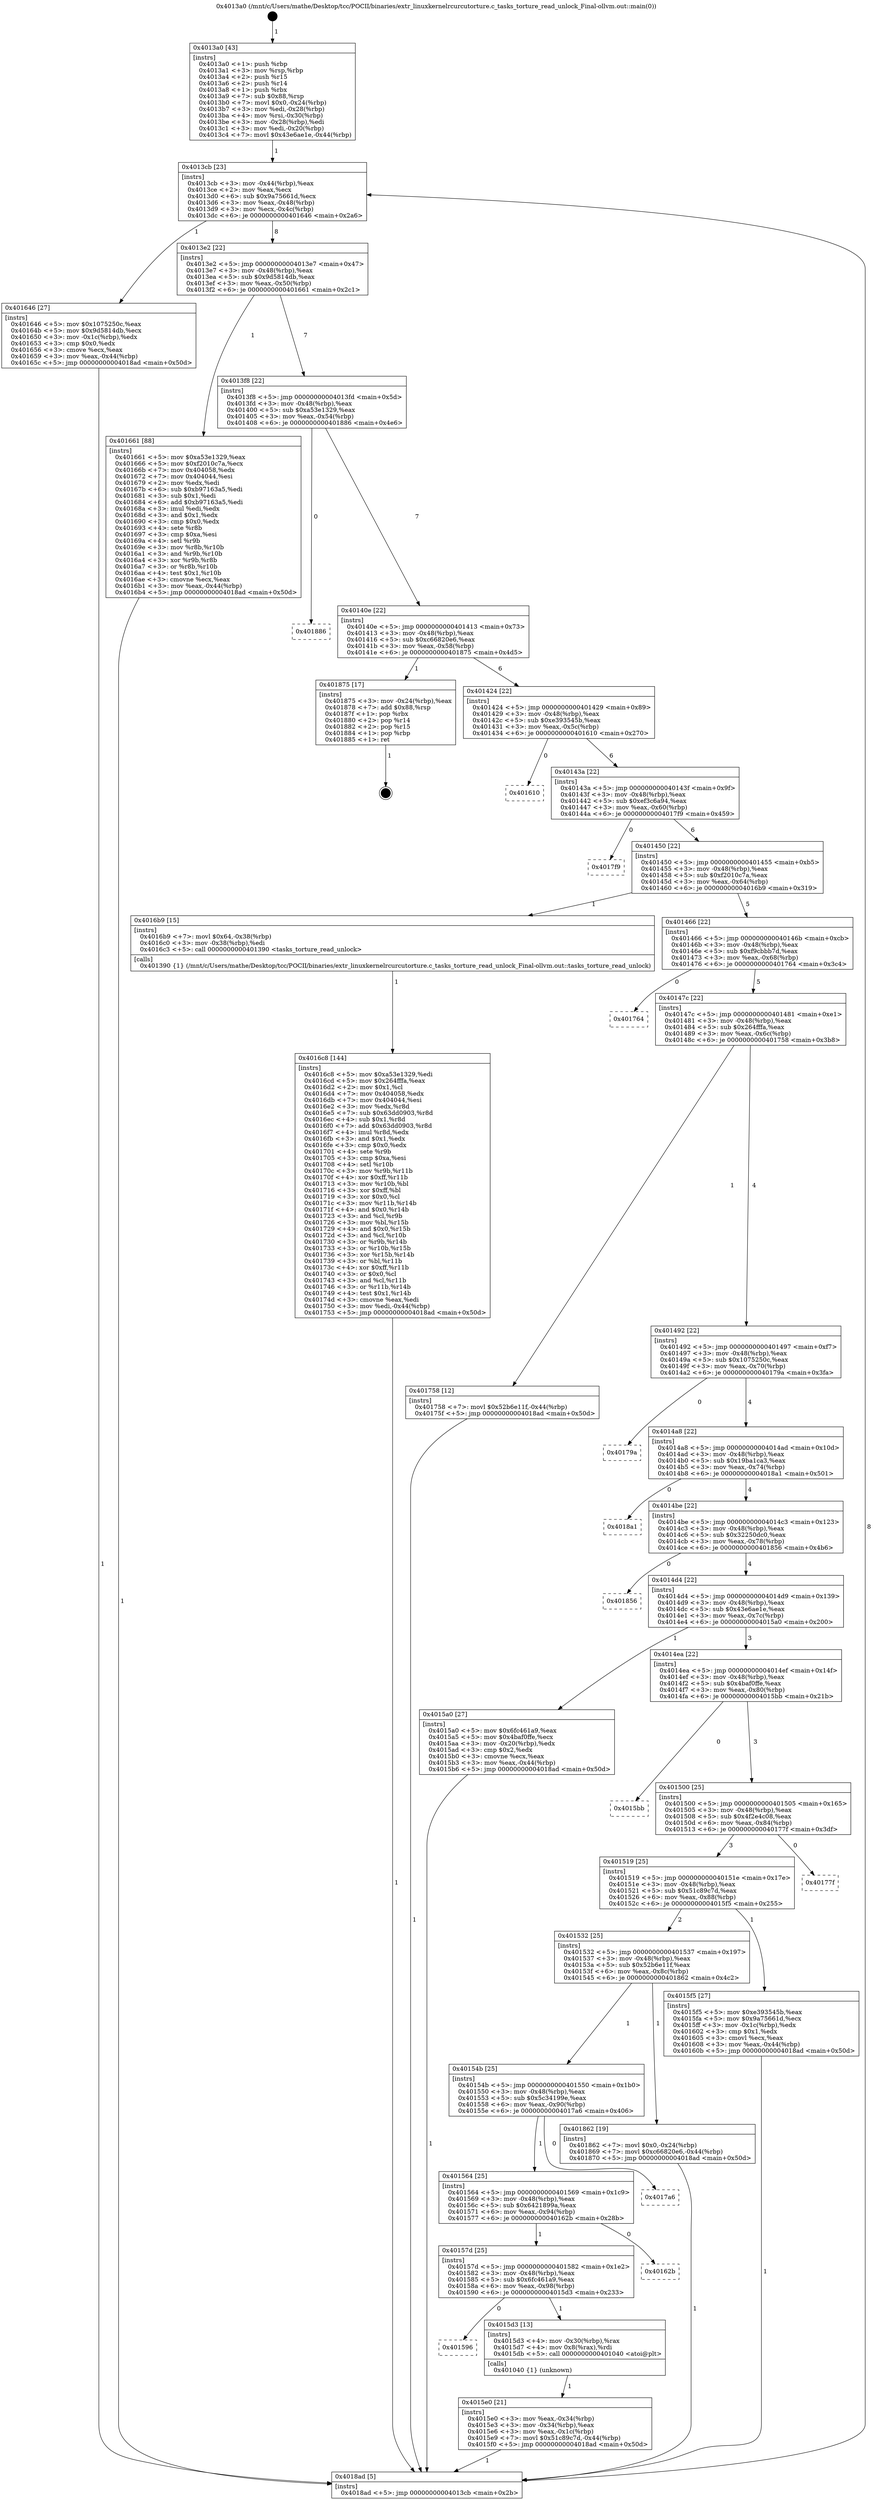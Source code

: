 digraph "0x4013a0" {
  label = "0x4013a0 (/mnt/c/Users/mathe/Desktop/tcc/POCII/binaries/extr_linuxkernelrcurcutorture.c_tasks_torture_read_unlock_Final-ollvm.out::main(0))"
  labelloc = "t"
  node[shape=record]

  Entry [label="",width=0.3,height=0.3,shape=circle,fillcolor=black,style=filled]
  "0x4013cb" [label="{
     0x4013cb [23]\l
     | [instrs]\l
     &nbsp;&nbsp;0x4013cb \<+3\>: mov -0x44(%rbp),%eax\l
     &nbsp;&nbsp;0x4013ce \<+2\>: mov %eax,%ecx\l
     &nbsp;&nbsp;0x4013d0 \<+6\>: sub $0x9a75661d,%ecx\l
     &nbsp;&nbsp;0x4013d6 \<+3\>: mov %eax,-0x48(%rbp)\l
     &nbsp;&nbsp;0x4013d9 \<+3\>: mov %ecx,-0x4c(%rbp)\l
     &nbsp;&nbsp;0x4013dc \<+6\>: je 0000000000401646 \<main+0x2a6\>\l
  }"]
  "0x401646" [label="{
     0x401646 [27]\l
     | [instrs]\l
     &nbsp;&nbsp;0x401646 \<+5\>: mov $0x1075250c,%eax\l
     &nbsp;&nbsp;0x40164b \<+5\>: mov $0x9d5814db,%ecx\l
     &nbsp;&nbsp;0x401650 \<+3\>: mov -0x1c(%rbp),%edx\l
     &nbsp;&nbsp;0x401653 \<+3\>: cmp $0x0,%edx\l
     &nbsp;&nbsp;0x401656 \<+3\>: cmove %ecx,%eax\l
     &nbsp;&nbsp;0x401659 \<+3\>: mov %eax,-0x44(%rbp)\l
     &nbsp;&nbsp;0x40165c \<+5\>: jmp 00000000004018ad \<main+0x50d\>\l
  }"]
  "0x4013e2" [label="{
     0x4013e2 [22]\l
     | [instrs]\l
     &nbsp;&nbsp;0x4013e2 \<+5\>: jmp 00000000004013e7 \<main+0x47\>\l
     &nbsp;&nbsp;0x4013e7 \<+3\>: mov -0x48(%rbp),%eax\l
     &nbsp;&nbsp;0x4013ea \<+5\>: sub $0x9d5814db,%eax\l
     &nbsp;&nbsp;0x4013ef \<+3\>: mov %eax,-0x50(%rbp)\l
     &nbsp;&nbsp;0x4013f2 \<+6\>: je 0000000000401661 \<main+0x2c1\>\l
  }"]
  Exit [label="",width=0.3,height=0.3,shape=circle,fillcolor=black,style=filled,peripheries=2]
  "0x401661" [label="{
     0x401661 [88]\l
     | [instrs]\l
     &nbsp;&nbsp;0x401661 \<+5\>: mov $0xa53e1329,%eax\l
     &nbsp;&nbsp;0x401666 \<+5\>: mov $0xf2010c7a,%ecx\l
     &nbsp;&nbsp;0x40166b \<+7\>: mov 0x404058,%edx\l
     &nbsp;&nbsp;0x401672 \<+7\>: mov 0x404044,%esi\l
     &nbsp;&nbsp;0x401679 \<+2\>: mov %edx,%edi\l
     &nbsp;&nbsp;0x40167b \<+6\>: sub $0xb97163a5,%edi\l
     &nbsp;&nbsp;0x401681 \<+3\>: sub $0x1,%edi\l
     &nbsp;&nbsp;0x401684 \<+6\>: add $0xb97163a5,%edi\l
     &nbsp;&nbsp;0x40168a \<+3\>: imul %edi,%edx\l
     &nbsp;&nbsp;0x40168d \<+3\>: and $0x1,%edx\l
     &nbsp;&nbsp;0x401690 \<+3\>: cmp $0x0,%edx\l
     &nbsp;&nbsp;0x401693 \<+4\>: sete %r8b\l
     &nbsp;&nbsp;0x401697 \<+3\>: cmp $0xa,%esi\l
     &nbsp;&nbsp;0x40169a \<+4\>: setl %r9b\l
     &nbsp;&nbsp;0x40169e \<+3\>: mov %r8b,%r10b\l
     &nbsp;&nbsp;0x4016a1 \<+3\>: and %r9b,%r10b\l
     &nbsp;&nbsp;0x4016a4 \<+3\>: xor %r9b,%r8b\l
     &nbsp;&nbsp;0x4016a7 \<+3\>: or %r8b,%r10b\l
     &nbsp;&nbsp;0x4016aa \<+4\>: test $0x1,%r10b\l
     &nbsp;&nbsp;0x4016ae \<+3\>: cmovne %ecx,%eax\l
     &nbsp;&nbsp;0x4016b1 \<+3\>: mov %eax,-0x44(%rbp)\l
     &nbsp;&nbsp;0x4016b4 \<+5\>: jmp 00000000004018ad \<main+0x50d\>\l
  }"]
  "0x4013f8" [label="{
     0x4013f8 [22]\l
     | [instrs]\l
     &nbsp;&nbsp;0x4013f8 \<+5\>: jmp 00000000004013fd \<main+0x5d\>\l
     &nbsp;&nbsp;0x4013fd \<+3\>: mov -0x48(%rbp),%eax\l
     &nbsp;&nbsp;0x401400 \<+5\>: sub $0xa53e1329,%eax\l
     &nbsp;&nbsp;0x401405 \<+3\>: mov %eax,-0x54(%rbp)\l
     &nbsp;&nbsp;0x401408 \<+6\>: je 0000000000401886 \<main+0x4e6\>\l
  }"]
  "0x4016c8" [label="{
     0x4016c8 [144]\l
     | [instrs]\l
     &nbsp;&nbsp;0x4016c8 \<+5\>: mov $0xa53e1329,%edi\l
     &nbsp;&nbsp;0x4016cd \<+5\>: mov $0x264fffa,%eax\l
     &nbsp;&nbsp;0x4016d2 \<+2\>: mov $0x1,%cl\l
     &nbsp;&nbsp;0x4016d4 \<+7\>: mov 0x404058,%edx\l
     &nbsp;&nbsp;0x4016db \<+7\>: mov 0x404044,%esi\l
     &nbsp;&nbsp;0x4016e2 \<+3\>: mov %edx,%r8d\l
     &nbsp;&nbsp;0x4016e5 \<+7\>: sub $0x63dd0903,%r8d\l
     &nbsp;&nbsp;0x4016ec \<+4\>: sub $0x1,%r8d\l
     &nbsp;&nbsp;0x4016f0 \<+7\>: add $0x63dd0903,%r8d\l
     &nbsp;&nbsp;0x4016f7 \<+4\>: imul %r8d,%edx\l
     &nbsp;&nbsp;0x4016fb \<+3\>: and $0x1,%edx\l
     &nbsp;&nbsp;0x4016fe \<+3\>: cmp $0x0,%edx\l
     &nbsp;&nbsp;0x401701 \<+4\>: sete %r9b\l
     &nbsp;&nbsp;0x401705 \<+3\>: cmp $0xa,%esi\l
     &nbsp;&nbsp;0x401708 \<+4\>: setl %r10b\l
     &nbsp;&nbsp;0x40170c \<+3\>: mov %r9b,%r11b\l
     &nbsp;&nbsp;0x40170f \<+4\>: xor $0xff,%r11b\l
     &nbsp;&nbsp;0x401713 \<+3\>: mov %r10b,%bl\l
     &nbsp;&nbsp;0x401716 \<+3\>: xor $0xff,%bl\l
     &nbsp;&nbsp;0x401719 \<+3\>: xor $0x0,%cl\l
     &nbsp;&nbsp;0x40171c \<+3\>: mov %r11b,%r14b\l
     &nbsp;&nbsp;0x40171f \<+4\>: and $0x0,%r14b\l
     &nbsp;&nbsp;0x401723 \<+3\>: and %cl,%r9b\l
     &nbsp;&nbsp;0x401726 \<+3\>: mov %bl,%r15b\l
     &nbsp;&nbsp;0x401729 \<+4\>: and $0x0,%r15b\l
     &nbsp;&nbsp;0x40172d \<+3\>: and %cl,%r10b\l
     &nbsp;&nbsp;0x401730 \<+3\>: or %r9b,%r14b\l
     &nbsp;&nbsp;0x401733 \<+3\>: or %r10b,%r15b\l
     &nbsp;&nbsp;0x401736 \<+3\>: xor %r15b,%r14b\l
     &nbsp;&nbsp;0x401739 \<+3\>: or %bl,%r11b\l
     &nbsp;&nbsp;0x40173c \<+4\>: xor $0xff,%r11b\l
     &nbsp;&nbsp;0x401740 \<+3\>: or $0x0,%cl\l
     &nbsp;&nbsp;0x401743 \<+3\>: and %cl,%r11b\l
     &nbsp;&nbsp;0x401746 \<+3\>: or %r11b,%r14b\l
     &nbsp;&nbsp;0x401749 \<+4\>: test $0x1,%r14b\l
     &nbsp;&nbsp;0x40174d \<+3\>: cmovne %eax,%edi\l
     &nbsp;&nbsp;0x401750 \<+3\>: mov %edi,-0x44(%rbp)\l
     &nbsp;&nbsp;0x401753 \<+5\>: jmp 00000000004018ad \<main+0x50d\>\l
  }"]
  "0x401886" [label="{
     0x401886\l
  }", style=dashed]
  "0x40140e" [label="{
     0x40140e [22]\l
     | [instrs]\l
     &nbsp;&nbsp;0x40140e \<+5\>: jmp 0000000000401413 \<main+0x73\>\l
     &nbsp;&nbsp;0x401413 \<+3\>: mov -0x48(%rbp),%eax\l
     &nbsp;&nbsp;0x401416 \<+5\>: sub $0xc66820e6,%eax\l
     &nbsp;&nbsp;0x40141b \<+3\>: mov %eax,-0x58(%rbp)\l
     &nbsp;&nbsp;0x40141e \<+6\>: je 0000000000401875 \<main+0x4d5\>\l
  }"]
  "0x4015e0" [label="{
     0x4015e0 [21]\l
     | [instrs]\l
     &nbsp;&nbsp;0x4015e0 \<+3\>: mov %eax,-0x34(%rbp)\l
     &nbsp;&nbsp;0x4015e3 \<+3\>: mov -0x34(%rbp),%eax\l
     &nbsp;&nbsp;0x4015e6 \<+3\>: mov %eax,-0x1c(%rbp)\l
     &nbsp;&nbsp;0x4015e9 \<+7\>: movl $0x51c89c7d,-0x44(%rbp)\l
     &nbsp;&nbsp;0x4015f0 \<+5\>: jmp 00000000004018ad \<main+0x50d\>\l
  }"]
  "0x401875" [label="{
     0x401875 [17]\l
     | [instrs]\l
     &nbsp;&nbsp;0x401875 \<+3\>: mov -0x24(%rbp),%eax\l
     &nbsp;&nbsp;0x401878 \<+7\>: add $0x88,%rsp\l
     &nbsp;&nbsp;0x40187f \<+1\>: pop %rbx\l
     &nbsp;&nbsp;0x401880 \<+2\>: pop %r14\l
     &nbsp;&nbsp;0x401882 \<+2\>: pop %r15\l
     &nbsp;&nbsp;0x401884 \<+1\>: pop %rbp\l
     &nbsp;&nbsp;0x401885 \<+1\>: ret\l
  }"]
  "0x401424" [label="{
     0x401424 [22]\l
     | [instrs]\l
     &nbsp;&nbsp;0x401424 \<+5\>: jmp 0000000000401429 \<main+0x89\>\l
     &nbsp;&nbsp;0x401429 \<+3\>: mov -0x48(%rbp),%eax\l
     &nbsp;&nbsp;0x40142c \<+5\>: sub $0xe393545b,%eax\l
     &nbsp;&nbsp;0x401431 \<+3\>: mov %eax,-0x5c(%rbp)\l
     &nbsp;&nbsp;0x401434 \<+6\>: je 0000000000401610 \<main+0x270\>\l
  }"]
  "0x401596" [label="{
     0x401596\l
  }", style=dashed]
  "0x401610" [label="{
     0x401610\l
  }", style=dashed]
  "0x40143a" [label="{
     0x40143a [22]\l
     | [instrs]\l
     &nbsp;&nbsp;0x40143a \<+5\>: jmp 000000000040143f \<main+0x9f\>\l
     &nbsp;&nbsp;0x40143f \<+3\>: mov -0x48(%rbp),%eax\l
     &nbsp;&nbsp;0x401442 \<+5\>: sub $0xef3c6a94,%eax\l
     &nbsp;&nbsp;0x401447 \<+3\>: mov %eax,-0x60(%rbp)\l
     &nbsp;&nbsp;0x40144a \<+6\>: je 00000000004017f9 \<main+0x459\>\l
  }"]
  "0x4015d3" [label="{
     0x4015d3 [13]\l
     | [instrs]\l
     &nbsp;&nbsp;0x4015d3 \<+4\>: mov -0x30(%rbp),%rax\l
     &nbsp;&nbsp;0x4015d7 \<+4\>: mov 0x8(%rax),%rdi\l
     &nbsp;&nbsp;0x4015db \<+5\>: call 0000000000401040 \<atoi@plt\>\l
     | [calls]\l
     &nbsp;&nbsp;0x401040 \{1\} (unknown)\l
  }"]
  "0x4017f9" [label="{
     0x4017f9\l
  }", style=dashed]
  "0x401450" [label="{
     0x401450 [22]\l
     | [instrs]\l
     &nbsp;&nbsp;0x401450 \<+5\>: jmp 0000000000401455 \<main+0xb5\>\l
     &nbsp;&nbsp;0x401455 \<+3\>: mov -0x48(%rbp),%eax\l
     &nbsp;&nbsp;0x401458 \<+5\>: sub $0xf2010c7a,%eax\l
     &nbsp;&nbsp;0x40145d \<+3\>: mov %eax,-0x64(%rbp)\l
     &nbsp;&nbsp;0x401460 \<+6\>: je 00000000004016b9 \<main+0x319\>\l
  }"]
  "0x40157d" [label="{
     0x40157d [25]\l
     | [instrs]\l
     &nbsp;&nbsp;0x40157d \<+5\>: jmp 0000000000401582 \<main+0x1e2\>\l
     &nbsp;&nbsp;0x401582 \<+3\>: mov -0x48(%rbp),%eax\l
     &nbsp;&nbsp;0x401585 \<+5\>: sub $0x6fc461a9,%eax\l
     &nbsp;&nbsp;0x40158a \<+6\>: mov %eax,-0x98(%rbp)\l
     &nbsp;&nbsp;0x401590 \<+6\>: je 00000000004015d3 \<main+0x233\>\l
  }"]
  "0x4016b9" [label="{
     0x4016b9 [15]\l
     | [instrs]\l
     &nbsp;&nbsp;0x4016b9 \<+7\>: movl $0x64,-0x38(%rbp)\l
     &nbsp;&nbsp;0x4016c0 \<+3\>: mov -0x38(%rbp),%edi\l
     &nbsp;&nbsp;0x4016c3 \<+5\>: call 0000000000401390 \<tasks_torture_read_unlock\>\l
     | [calls]\l
     &nbsp;&nbsp;0x401390 \{1\} (/mnt/c/Users/mathe/Desktop/tcc/POCII/binaries/extr_linuxkernelrcurcutorture.c_tasks_torture_read_unlock_Final-ollvm.out::tasks_torture_read_unlock)\l
  }"]
  "0x401466" [label="{
     0x401466 [22]\l
     | [instrs]\l
     &nbsp;&nbsp;0x401466 \<+5\>: jmp 000000000040146b \<main+0xcb\>\l
     &nbsp;&nbsp;0x40146b \<+3\>: mov -0x48(%rbp),%eax\l
     &nbsp;&nbsp;0x40146e \<+5\>: sub $0xf9cbbb7d,%eax\l
     &nbsp;&nbsp;0x401473 \<+3\>: mov %eax,-0x68(%rbp)\l
     &nbsp;&nbsp;0x401476 \<+6\>: je 0000000000401764 \<main+0x3c4\>\l
  }"]
  "0x40162b" [label="{
     0x40162b\l
  }", style=dashed]
  "0x401764" [label="{
     0x401764\l
  }", style=dashed]
  "0x40147c" [label="{
     0x40147c [22]\l
     | [instrs]\l
     &nbsp;&nbsp;0x40147c \<+5\>: jmp 0000000000401481 \<main+0xe1\>\l
     &nbsp;&nbsp;0x401481 \<+3\>: mov -0x48(%rbp),%eax\l
     &nbsp;&nbsp;0x401484 \<+5\>: sub $0x264fffa,%eax\l
     &nbsp;&nbsp;0x401489 \<+3\>: mov %eax,-0x6c(%rbp)\l
     &nbsp;&nbsp;0x40148c \<+6\>: je 0000000000401758 \<main+0x3b8\>\l
  }"]
  "0x401564" [label="{
     0x401564 [25]\l
     | [instrs]\l
     &nbsp;&nbsp;0x401564 \<+5\>: jmp 0000000000401569 \<main+0x1c9\>\l
     &nbsp;&nbsp;0x401569 \<+3\>: mov -0x48(%rbp),%eax\l
     &nbsp;&nbsp;0x40156c \<+5\>: sub $0x6421899a,%eax\l
     &nbsp;&nbsp;0x401571 \<+6\>: mov %eax,-0x94(%rbp)\l
     &nbsp;&nbsp;0x401577 \<+6\>: je 000000000040162b \<main+0x28b\>\l
  }"]
  "0x401758" [label="{
     0x401758 [12]\l
     | [instrs]\l
     &nbsp;&nbsp;0x401758 \<+7\>: movl $0x52b6e11f,-0x44(%rbp)\l
     &nbsp;&nbsp;0x40175f \<+5\>: jmp 00000000004018ad \<main+0x50d\>\l
  }"]
  "0x401492" [label="{
     0x401492 [22]\l
     | [instrs]\l
     &nbsp;&nbsp;0x401492 \<+5\>: jmp 0000000000401497 \<main+0xf7\>\l
     &nbsp;&nbsp;0x401497 \<+3\>: mov -0x48(%rbp),%eax\l
     &nbsp;&nbsp;0x40149a \<+5\>: sub $0x1075250c,%eax\l
     &nbsp;&nbsp;0x40149f \<+3\>: mov %eax,-0x70(%rbp)\l
     &nbsp;&nbsp;0x4014a2 \<+6\>: je 000000000040179a \<main+0x3fa\>\l
  }"]
  "0x4017a6" [label="{
     0x4017a6\l
  }", style=dashed]
  "0x40179a" [label="{
     0x40179a\l
  }", style=dashed]
  "0x4014a8" [label="{
     0x4014a8 [22]\l
     | [instrs]\l
     &nbsp;&nbsp;0x4014a8 \<+5\>: jmp 00000000004014ad \<main+0x10d\>\l
     &nbsp;&nbsp;0x4014ad \<+3\>: mov -0x48(%rbp),%eax\l
     &nbsp;&nbsp;0x4014b0 \<+5\>: sub $0x19ba1ca3,%eax\l
     &nbsp;&nbsp;0x4014b5 \<+3\>: mov %eax,-0x74(%rbp)\l
     &nbsp;&nbsp;0x4014b8 \<+6\>: je 00000000004018a1 \<main+0x501\>\l
  }"]
  "0x40154b" [label="{
     0x40154b [25]\l
     | [instrs]\l
     &nbsp;&nbsp;0x40154b \<+5\>: jmp 0000000000401550 \<main+0x1b0\>\l
     &nbsp;&nbsp;0x401550 \<+3\>: mov -0x48(%rbp),%eax\l
     &nbsp;&nbsp;0x401553 \<+5\>: sub $0x5c34199e,%eax\l
     &nbsp;&nbsp;0x401558 \<+6\>: mov %eax,-0x90(%rbp)\l
     &nbsp;&nbsp;0x40155e \<+6\>: je 00000000004017a6 \<main+0x406\>\l
  }"]
  "0x4018a1" [label="{
     0x4018a1\l
  }", style=dashed]
  "0x4014be" [label="{
     0x4014be [22]\l
     | [instrs]\l
     &nbsp;&nbsp;0x4014be \<+5\>: jmp 00000000004014c3 \<main+0x123\>\l
     &nbsp;&nbsp;0x4014c3 \<+3\>: mov -0x48(%rbp),%eax\l
     &nbsp;&nbsp;0x4014c6 \<+5\>: sub $0x32250dc0,%eax\l
     &nbsp;&nbsp;0x4014cb \<+3\>: mov %eax,-0x78(%rbp)\l
     &nbsp;&nbsp;0x4014ce \<+6\>: je 0000000000401856 \<main+0x4b6\>\l
  }"]
  "0x401862" [label="{
     0x401862 [19]\l
     | [instrs]\l
     &nbsp;&nbsp;0x401862 \<+7\>: movl $0x0,-0x24(%rbp)\l
     &nbsp;&nbsp;0x401869 \<+7\>: movl $0xc66820e6,-0x44(%rbp)\l
     &nbsp;&nbsp;0x401870 \<+5\>: jmp 00000000004018ad \<main+0x50d\>\l
  }"]
  "0x401856" [label="{
     0x401856\l
  }", style=dashed]
  "0x4014d4" [label="{
     0x4014d4 [22]\l
     | [instrs]\l
     &nbsp;&nbsp;0x4014d4 \<+5\>: jmp 00000000004014d9 \<main+0x139\>\l
     &nbsp;&nbsp;0x4014d9 \<+3\>: mov -0x48(%rbp),%eax\l
     &nbsp;&nbsp;0x4014dc \<+5\>: sub $0x43e6ae1e,%eax\l
     &nbsp;&nbsp;0x4014e1 \<+3\>: mov %eax,-0x7c(%rbp)\l
     &nbsp;&nbsp;0x4014e4 \<+6\>: je 00000000004015a0 \<main+0x200\>\l
  }"]
  "0x401532" [label="{
     0x401532 [25]\l
     | [instrs]\l
     &nbsp;&nbsp;0x401532 \<+5\>: jmp 0000000000401537 \<main+0x197\>\l
     &nbsp;&nbsp;0x401537 \<+3\>: mov -0x48(%rbp),%eax\l
     &nbsp;&nbsp;0x40153a \<+5\>: sub $0x52b6e11f,%eax\l
     &nbsp;&nbsp;0x40153f \<+6\>: mov %eax,-0x8c(%rbp)\l
     &nbsp;&nbsp;0x401545 \<+6\>: je 0000000000401862 \<main+0x4c2\>\l
  }"]
  "0x4015a0" [label="{
     0x4015a0 [27]\l
     | [instrs]\l
     &nbsp;&nbsp;0x4015a0 \<+5\>: mov $0x6fc461a9,%eax\l
     &nbsp;&nbsp;0x4015a5 \<+5\>: mov $0x4baf0ffe,%ecx\l
     &nbsp;&nbsp;0x4015aa \<+3\>: mov -0x20(%rbp),%edx\l
     &nbsp;&nbsp;0x4015ad \<+3\>: cmp $0x2,%edx\l
     &nbsp;&nbsp;0x4015b0 \<+3\>: cmovne %ecx,%eax\l
     &nbsp;&nbsp;0x4015b3 \<+3\>: mov %eax,-0x44(%rbp)\l
     &nbsp;&nbsp;0x4015b6 \<+5\>: jmp 00000000004018ad \<main+0x50d\>\l
  }"]
  "0x4014ea" [label="{
     0x4014ea [22]\l
     | [instrs]\l
     &nbsp;&nbsp;0x4014ea \<+5\>: jmp 00000000004014ef \<main+0x14f\>\l
     &nbsp;&nbsp;0x4014ef \<+3\>: mov -0x48(%rbp),%eax\l
     &nbsp;&nbsp;0x4014f2 \<+5\>: sub $0x4baf0ffe,%eax\l
     &nbsp;&nbsp;0x4014f7 \<+3\>: mov %eax,-0x80(%rbp)\l
     &nbsp;&nbsp;0x4014fa \<+6\>: je 00000000004015bb \<main+0x21b\>\l
  }"]
  "0x4018ad" [label="{
     0x4018ad [5]\l
     | [instrs]\l
     &nbsp;&nbsp;0x4018ad \<+5\>: jmp 00000000004013cb \<main+0x2b\>\l
  }"]
  "0x4013a0" [label="{
     0x4013a0 [43]\l
     | [instrs]\l
     &nbsp;&nbsp;0x4013a0 \<+1\>: push %rbp\l
     &nbsp;&nbsp;0x4013a1 \<+3\>: mov %rsp,%rbp\l
     &nbsp;&nbsp;0x4013a4 \<+2\>: push %r15\l
     &nbsp;&nbsp;0x4013a6 \<+2\>: push %r14\l
     &nbsp;&nbsp;0x4013a8 \<+1\>: push %rbx\l
     &nbsp;&nbsp;0x4013a9 \<+7\>: sub $0x88,%rsp\l
     &nbsp;&nbsp;0x4013b0 \<+7\>: movl $0x0,-0x24(%rbp)\l
     &nbsp;&nbsp;0x4013b7 \<+3\>: mov %edi,-0x28(%rbp)\l
     &nbsp;&nbsp;0x4013ba \<+4\>: mov %rsi,-0x30(%rbp)\l
     &nbsp;&nbsp;0x4013be \<+3\>: mov -0x28(%rbp),%edi\l
     &nbsp;&nbsp;0x4013c1 \<+3\>: mov %edi,-0x20(%rbp)\l
     &nbsp;&nbsp;0x4013c4 \<+7\>: movl $0x43e6ae1e,-0x44(%rbp)\l
  }"]
  "0x4015f5" [label="{
     0x4015f5 [27]\l
     | [instrs]\l
     &nbsp;&nbsp;0x4015f5 \<+5\>: mov $0xe393545b,%eax\l
     &nbsp;&nbsp;0x4015fa \<+5\>: mov $0x9a75661d,%ecx\l
     &nbsp;&nbsp;0x4015ff \<+3\>: mov -0x1c(%rbp),%edx\l
     &nbsp;&nbsp;0x401602 \<+3\>: cmp $0x1,%edx\l
     &nbsp;&nbsp;0x401605 \<+3\>: cmovl %ecx,%eax\l
     &nbsp;&nbsp;0x401608 \<+3\>: mov %eax,-0x44(%rbp)\l
     &nbsp;&nbsp;0x40160b \<+5\>: jmp 00000000004018ad \<main+0x50d\>\l
  }"]
  "0x4015bb" [label="{
     0x4015bb\l
  }", style=dashed]
  "0x401500" [label="{
     0x401500 [25]\l
     | [instrs]\l
     &nbsp;&nbsp;0x401500 \<+5\>: jmp 0000000000401505 \<main+0x165\>\l
     &nbsp;&nbsp;0x401505 \<+3\>: mov -0x48(%rbp),%eax\l
     &nbsp;&nbsp;0x401508 \<+5\>: sub $0x4f2e4c08,%eax\l
     &nbsp;&nbsp;0x40150d \<+6\>: mov %eax,-0x84(%rbp)\l
     &nbsp;&nbsp;0x401513 \<+6\>: je 000000000040177f \<main+0x3df\>\l
  }"]
  "0x401519" [label="{
     0x401519 [25]\l
     | [instrs]\l
     &nbsp;&nbsp;0x401519 \<+5\>: jmp 000000000040151e \<main+0x17e\>\l
     &nbsp;&nbsp;0x40151e \<+3\>: mov -0x48(%rbp),%eax\l
     &nbsp;&nbsp;0x401521 \<+5\>: sub $0x51c89c7d,%eax\l
     &nbsp;&nbsp;0x401526 \<+6\>: mov %eax,-0x88(%rbp)\l
     &nbsp;&nbsp;0x40152c \<+6\>: je 00000000004015f5 \<main+0x255\>\l
  }"]
  "0x40177f" [label="{
     0x40177f\l
  }", style=dashed]
  Entry -> "0x4013a0" [label=" 1"]
  "0x4013cb" -> "0x401646" [label=" 1"]
  "0x4013cb" -> "0x4013e2" [label=" 8"]
  "0x401875" -> Exit [label=" 1"]
  "0x4013e2" -> "0x401661" [label=" 1"]
  "0x4013e2" -> "0x4013f8" [label=" 7"]
  "0x401862" -> "0x4018ad" [label=" 1"]
  "0x4013f8" -> "0x401886" [label=" 0"]
  "0x4013f8" -> "0x40140e" [label=" 7"]
  "0x401758" -> "0x4018ad" [label=" 1"]
  "0x40140e" -> "0x401875" [label=" 1"]
  "0x40140e" -> "0x401424" [label=" 6"]
  "0x4016c8" -> "0x4018ad" [label=" 1"]
  "0x401424" -> "0x401610" [label=" 0"]
  "0x401424" -> "0x40143a" [label=" 6"]
  "0x4016b9" -> "0x4016c8" [label=" 1"]
  "0x40143a" -> "0x4017f9" [label=" 0"]
  "0x40143a" -> "0x401450" [label=" 6"]
  "0x401661" -> "0x4018ad" [label=" 1"]
  "0x401450" -> "0x4016b9" [label=" 1"]
  "0x401450" -> "0x401466" [label=" 5"]
  "0x4015f5" -> "0x4018ad" [label=" 1"]
  "0x401466" -> "0x401764" [label=" 0"]
  "0x401466" -> "0x40147c" [label=" 5"]
  "0x4015e0" -> "0x4018ad" [label=" 1"]
  "0x40147c" -> "0x401758" [label=" 1"]
  "0x40147c" -> "0x401492" [label=" 4"]
  "0x40157d" -> "0x401596" [label=" 0"]
  "0x401492" -> "0x40179a" [label=" 0"]
  "0x401492" -> "0x4014a8" [label=" 4"]
  "0x40157d" -> "0x4015d3" [label=" 1"]
  "0x4014a8" -> "0x4018a1" [label=" 0"]
  "0x4014a8" -> "0x4014be" [label=" 4"]
  "0x401564" -> "0x40157d" [label=" 1"]
  "0x4014be" -> "0x401856" [label=" 0"]
  "0x4014be" -> "0x4014d4" [label=" 4"]
  "0x401564" -> "0x40162b" [label=" 0"]
  "0x4014d4" -> "0x4015a0" [label=" 1"]
  "0x4014d4" -> "0x4014ea" [label=" 3"]
  "0x4015a0" -> "0x4018ad" [label=" 1"]
  "0x4013a0" -> "0x4013cb" [label=" 1"]
  "0x4018ad" -> "0x4013cb" [label=" 8"]
  "0x40154b" -> "0x401564" [label=" 1"]
  "0x4014ea" -> "0x4015bb" [label=" 0"]
  "0x4014ea" -> "0x401500" [label=" 3"]
  "0x40154b" -> "0x4017a6" [label=" 0"]
  "0x401500" -> "0x40177f" [label=" 0"]
  "0x401500" -> "0x401519" [label=" 3"]
  "0x401646" -> "0x4018ad" [label=" 1"]
  "0x401519" -> "0x4015f5" [label=" 1"]
  "0x401519" -> "0x401532" [label=" 2"]
  "0x4015d3" -> "0x4015e0" [label=" 1"]
  "0x401532" -> "0x401862" [label=" 1"]
  "0x401532" -> "0x40154b" [label=" 1"]
}
